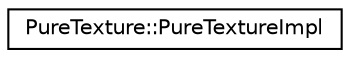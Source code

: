 digraph "Graphical Class Hierarchy"
{
 // LATEX_PDF_SIZE
  edge [fontname="Helvetica",fontsize="10",labelfontname="Helvetica",labelfontsize="10"];
  node [fontname="Helvetica",fontsize="10",shape=record];
  rankdir="LR";
  Node0 [label="PureTexture::PureTextureImpl",height=0.2,width=0.4,color="black", fillcolor="white", style="filled",URL="$class_pure_texture_1_1_pure_texture_impl.html",tooltip=" "];
}
